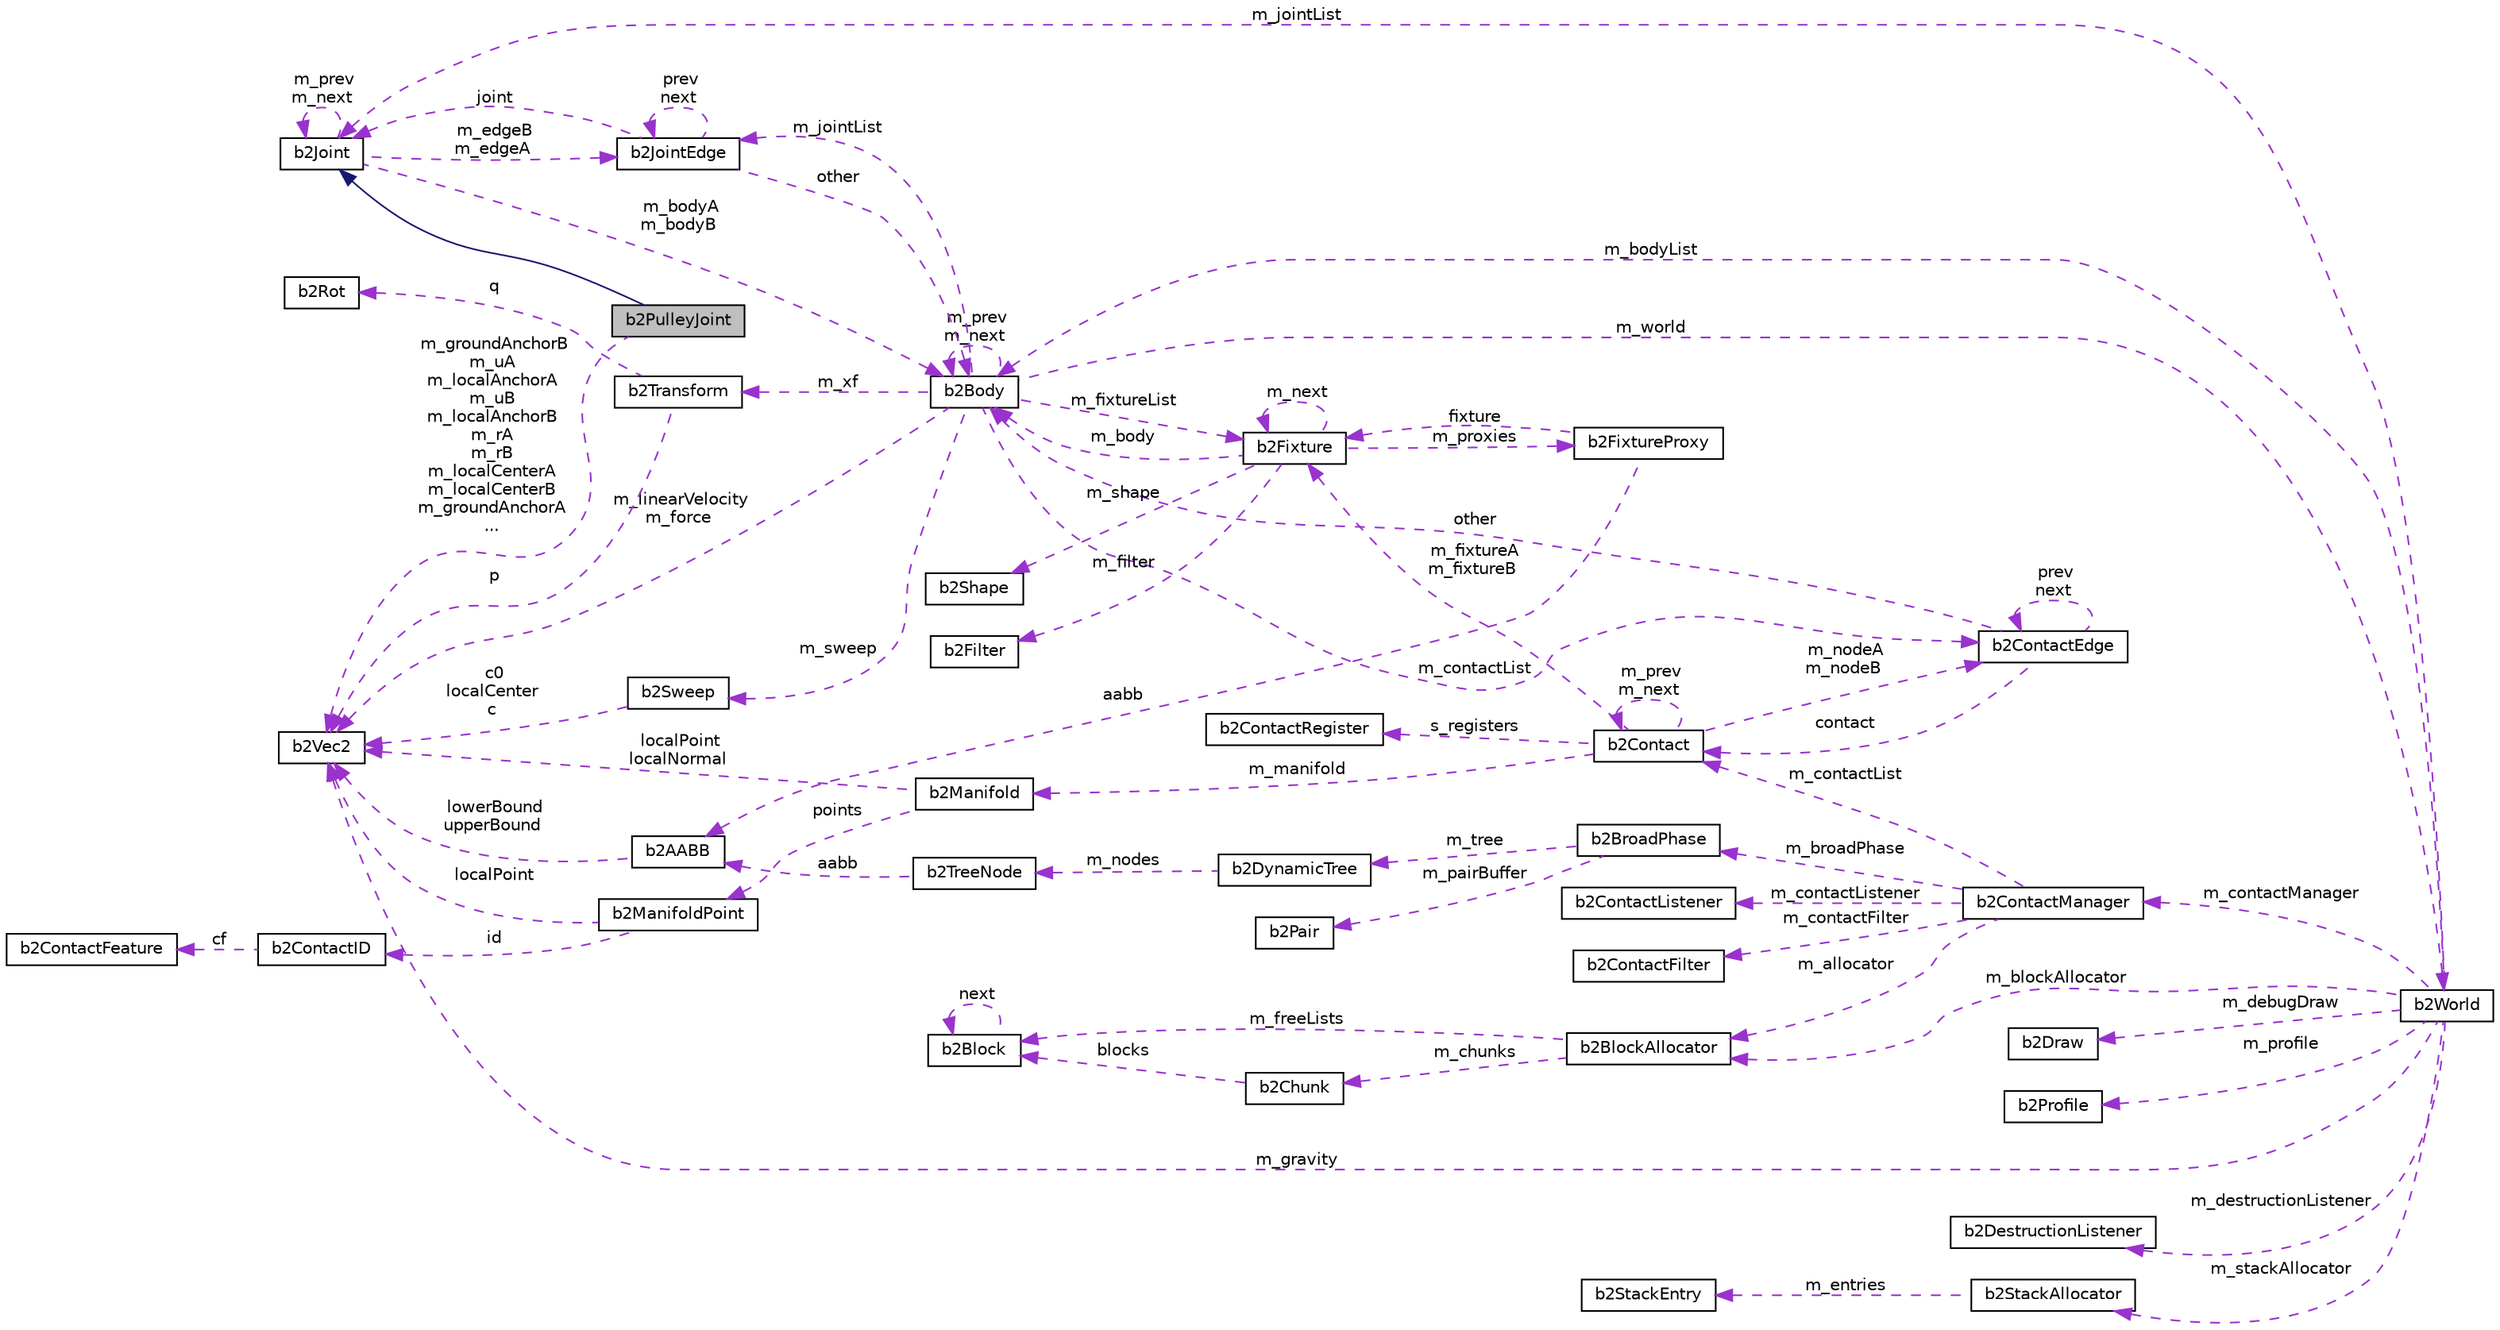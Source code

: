 digraph "b2PulleyJoint"
{
  edge [fontname="Helvetica",fontsize="10",labelfontname="Helvetica",labelfontsize="10"];
  node [fontname="Helvetica",fontsize="10",shape=record];
  rankdir="LR";
  Node2 [label="b2PulleyJoint",height=0.2,width=0.4,color="black", fillcolor="grey75", style="filled", fontcolor="black"];
  Node3 -> Node2 [dir="back",color="midnightblue",fontsize="10",style="solid",fontname="Helvetica"];
  Node3 [label="b2Joint",height=0.2,width=0.4,color="black", fillcolor="white", style="filled",URL="$classb2Joint.html"];
  Node4 -> Node3 [dir="back",color="darkorchid3",fontsize="10",style="dashed",label=" m_bodyA\nm_bodyB" ,fontname="Helvetica"];
  Node4 [label="b2Body",height=0.2,width=0.4,color="black", fillcolor="white", style="filled",URL="$classb2Body.html",tooltip="A rigid body. These are created via b2World::CreateBody. "];
  Node4 -> Node4 [dir="back",color="darkorchid3",fontsize="10",style="dashed",label=" m_prev\nm_next" ,fontname="Helvetica"];
  Node5 -> Node4 [dir="back",color="darkorchid3",fontsize="10",style="dashed",label=" m_jointList" ,fontname="Helvetica"];
  Node5 [label="b2JointEdge",height=0.2,width=0.4,color="black", fillcolor="white", style="filled",URL="$structb2JointEdge.html"];
  Node4 -> Node5 [dir="back",color="darkorchid3",fontsize="10",style="dashed",label=" other" ,fontname="Helvetica"];
  Node5 -> Node5 [dir="back",color="darkorchid3",fontsize="10",style="dashed",label=" prev\nnext" ,fontname="Helvetica"];
  Node3 -> Node5 [dir="back",color="darkorchid3",fontsize="10",style="dashed",label=" joint" ,fontname="Helvetica"];
  Node6 -> Node4 [dir="back",color="darkorchid3",fontsize="10",style="dashed",label=" m_linearVelocity\nm_force" ,fontname="Helvetica"];
  Node6 [label="b2Vec2",height=0.2,width=0.4,color="black", fillcolor="white", style="filled",URL="$structb2Vec2.html",tooltip="A 2D column vector. "];
  Node7 -> Node4 [dir="back",color="darkorchid3",fontsize="10",style="dashed",label=" m_sweep" ,fontname="Helvetica"];
  Node7 [label="b2Sweep",height=0.2,width=0.4,color="black", fillcolor="white", style="filled",URL="$structb2Sweep.html"];
  Node6 -> Node7 [dir="back",color="darkorchid3",fontsize="10",style="dashed",label=" c0\nlocalCenter\nc" ,fontname="Helvetica"];
  Node8 -> Node4 [dir="back",color="darkorchid3",fontsize="10",style="dashed",label=" m_xf" ,fontname="Helvetica"];
  Node8 [label="b2Transform",height=0.2,width=0.4,color="black", fillcolor="white", style="filled",URL="$structb2Transform.html"];
  Node6 -> Node8 [dir="back",color="darkorchid3",fontsize="10",style="dashed",label=" p" ,fontname="Helvetica"];
  Node9 -> Node8 [dir="back",color="darkorchid3",fontsize="10",style="dashed",label=" q" ,fontname="Helvetica"];
  Node9 [label="b2Rot",height=0.2,width=0.4,color="black", fillcolor="white", style="filled",URL="$structb2Rot.html",tooltip="Rotation. "];
  Node10 -> Node4 [dir="back",color="darkorchid3",fontsize="10",style="dashed",label=" m_contactList" ,fontname="Helvetica"];
  Node10 [label="b2ContactEdge",height=0.2,width=0.4,color="black", fillcolor="white", style="filled",URL="$structb2ContactEdge.html"];
  Node4 -> Node10 [dir="back",color="darkorchid3",fontsize="10",style="dashed",label=" other" ,fontname="Helvetica"];
  Node11 -> Node10 [dir="back",color="darkorchid3",fontsize="10",style="dashed",label=" contact" ,fontname="Helvetica"];
  Node11 [label="b2Contact",height=0.2,width=0.4,color="black", fillcolor="white", style="filled",URL="$classb2Contact.html"];
  Node12 -> Node11 [dir="back",color="darkorchid3",fontsize="10",style="dashed",label=" s_registers" ,fontname="Helvetica"];
  Node12 [label="b2ContactRegister",height=0.2,width=0.4,color="black", fillcolor="white", style="filled",URL="$structb2ContactRegister.html"];
  Node11 -> Node11 [dir="back",color="darkorchid3",fontsize="10",style="dashed",label=" m_prev\nm_next" ,fontname="Helvetica"];
  Node13 -> Node11 [dir="back",color="darkorchid3",fontsize="10",style="dashed",label=" m_manifold" ,fontname="Helvetica"];
  Node13 [label="b2Manifold",height=0.2,width=0.4,color="black", fillcolor="white", style="filled",URL="$structb2Manifold.html"];
  Node6 -> Node13 [dir="back",color="darkorchid3",fontsize="10",style="dashed",label=" localPoint\nlocalNormal" ,fontname="Helvetica"];
  Node14 -> Node13 [dir="back",color="darkorchid3",fontsize="10",style="dashed",label=" points" ,fontname="Helvetica"];
  Node14 [label="b2ManifoldPoint",height=0.2,width=0.4,color="black", fillcolor="white", style="filled",URL="$structb2ManifoldPoint.html"];
  Node6 -> Node14 [dir="back",color="darkorchid3",fontsize="10",style="dashed",label=" localPoint" ,fontname="Helvetica"];
  Node15 -> Node14 [dir="back",color="darkorchid3",fontsize="10",style="dashed",label=" id" ,fontname="Helvetica"];
  Node15 [label="b2ContactID",height=0.2,width=0.4,color="black", fillcolor="white", style="filled",URL="$unionb2ContactID.html",tooltip="Contact ids to facilitate warm starting. "];
  Node16 -> Node15 [dir="back",color="darkorchid3",fontsize="10",style="dashed",label=" cf" ,fontname="Helvetica"];
  Node16 [label="b2ContactFeature",height=0.2,width=0.4,color="black", fillcolor="white", style="filled",URL="$structb2ContactFeature.html"];
  Node17 -> Node11 [dir="back",color="darkorchid3",fontsize="10",style="dashed",label=" m_fixtureA\nm_fixtureB" ,fontname="Helvetica"];
  Node17 [label="b2Fixture",height=0.2,width=0.4,color="black", fillcolor="white", style="filled",URL="$classb2Fixture.html"];
  Node4 -> Node17 [dir="back",color="darkorchid3",fontsize="10",style="dashed",label=" m_body" ,fontname="Helvetica"];
  Node18 -> Node17 [dir="back",color="darkorchid3",fontsize="10",style="dashed",label=" m_proxies" ,fontname="Helvetica"];
  Node18 [label="b2FixtureProxy",height=0.2,width=0.4,color="black", fillcolor="white", style="filled",URL="$structb2FixtureProxy.html",tooltip="This proxy is used internally to connect fixtures to the broad-phase. "];
  Node19 -> Node18 [dir="back",color="darkorchid3",fontsize="10",style="dashed",label=" aabb" ,fontname="Helvetica"];
  Node19 [label="b2AABB",height=0.2,width=0.4,color="black", fillcolor="white", style="filled",URL="$structb2AABB.html",tooltip="An axis aligned bounding box. "];
  Node6 -> Node19 [dir="back",color="darkorchid3",fontsize="10",style="dashed",label=" lowerBound\nupperBound" ,fontname="Helvetica"];
  Node17 -> Node18 [dir="back",color="darkorchid3",fontsize="10",style="dashed",label=" fixture" ,fontname="Helvetica"];
  Node20 -> Node17 [dir="back",color="darkorchid3",fontsize="10",style="dashed",label=" m_shape" ,fontname="Helvetica"];
  Node20 [label="b2Shape",height=0.2,width=0.4,color="black", fillcolor="white", style="filled",URL="$classb2Shape.html"];
  Node21 -> Node17 [dir="back",color="darkorchid3",fontsize="10",style="dashed",label=" m_filter" ,fontname="Helvetica"];
  Node21 [label="b2Filter",height=0.2,width=0.4,color="black", fillcolor="white", style="filled",URL="$structb2Filter.html",tooltip="This holds contact filtering data. "];
  Node17 -> Node17 [dir="back",color="darkorchid3",fontsize="10",style="dashed",label=" m_next" ,fontname="Helvetica"];
  Node10 -> Node11 [dir="back",color="darkorchid3",fontsize="10",style="dashed",label=" m_nodeA\nm_nodeB" ,fontname="Helvetica"];
  Node10 -> Node10 [dir="back",color="darkorchid3",fontsize="10",style="dashed",label=" prev\nnext" ,fontname="Helvetica"];
  Node17 -> Node4 [dir="back",color="darkorchid3",fontsize="10",style="dashed",label=" m_fixtureList" ,fontname="Helvetica"];
  Node22 -> Node4 [dir="back",color="darkorchid3",fontsize="10",style="dashed",label=" m_world" ,fontname="Helvetica"];
  Node22 [label="b2World",height=0.2,width=0.4,color="black", fillcolor="white", style="filled",URL="$classb2World.html"];
  Node4 -> Node22 [dir="back",color="darkorchid3",fontsize="10",style="dashed",label=" m_bodyList" ,fontname="Helvetica"];
  Node23 -> Node22 [dir="back",color="darkorchid3",fontsize="10",style="dashed",label=" m_debugDraw" ,fontname="Helvetica"];
  Node23 [label="b2Draw",height=0.2,width=0.4,color="black", fillcolor="white", style="filled",URL="$classb2Draw.html"];
  Node6 -> Node22 [dir="back",color="darkorchid3",fontsize="10",style="dashed",label=" m_gravity" ,fontname="Helvetica"];
  Node24 -> Node22 [dir="back",color="darkorchid3",fontsize="10",style="dashed",label=" m_profile" ,fontname="Helvetica"];
  Node24 [label="b2Profile",height=0.2,width=0.4,color="black", fillcolor="white", style="filled",URL="$structb2Profile.html",tooltip="Profiling data. Times are in milliseconds. "];
  Node25 -> Node22 [dir="back",color="darkorchid3",fontsize="10",style="dashed",label=" m_blockAllocator" ,fontname="Helvetica"];
  Node25 [label="b2BlockAllocator",height=0.2,width=0.4,color="black", fillcolor="white", style="filled",URL="$classb2BlockAllocator.html"];
  Node26 -> Node25 [dir="back",color="darkorchid3",fontsize="10",style="dashed",label=" m_freeLists" ,fontname="Helvetica"];
  Node26 [label="b2Block",height=0.2,width=0.4,color="black", fillcolor="white", style="filled",URL="$structb2Block.html"];
  Node26 -> Node26 [dir="back",color="darkorchid3",fontsize="10",style="dashed",label=" next" ,fontname="Helvetica"];
  Node27 -> Node25 [dir="back",color="darkorchid3",fontsize="10",style="dashed",label=" m_chunks" ,fontname="Helvetica"];
  Node27 [label="b2Chunk",height=0.2,width=0.4,color="black", fillcolor="white", style="filled",URL="$structb2Chunk.html"];
  Node26 -> Node27 [dir="back",color="darkorchid3",fontsize="10",style="dashed",label=" blocks" ,fontname="Helvetica"];
  Node28 -> Node22 [dir="back",color="darkorchid3",fontsize="10",style="dashed",label=" m_destructionListener" ,fontname="Helvetica"];
  Node28 [label="b2DestructionListener",height=0.2,width=0.4,color="black", fillcolor="white", style="filled",URL="$classb2DestructionListener.html"];
  Node29 -> Node22 [dir="back",color="darkorchid3",fontsize="10",style="dashed",label=" m_contactManager" ,fontname="Helvetica"];
  Node29 [label="b2ContactManager",height=0.2,width=0.4,color="black", fillcolor="white", style="filled",URL="$classb2ContactManager.html"];
  Node25 -> Node29 [dir="back",color="darkorchid3",fontsize="10",style="dashed",label=" m_allocator" ,fontname="Helvetica"];
  Node11 -> Node29 [dir="back",color="darkorchid3",fontsize="10",style="dashed",label=" m_contactList" ,fontname="Helvetica"];
  Node30 -> Node29 [dir="back",color="darkorchid3",fontsize="10",style="dashed",label=" m_broadPhase" ,fontname="Helvetica"];
  Node30 [label="b2BroadPhase",height=0.2,width=0.4,color="black", fillcolor="white", style="filled",URL="$classb2BroadPhase.html"];
  Node31 -> Node30 [dir="back",color="darkorchid3",fontsize="10",style="dashed",label=" m_pairBuffer" ,fontname="Helvetica"];
  Node31 [label="b2Pair",height=0.2,width=0.4,color="black", fillcolor="white", style="filled",URL="$structb2Pair.html"];
  Node32 -> Node30 [dir="back",color="darkorchid3",fontsize="10",style="dashed",label=" m_tree" ,fontname="Helvetica"];
  Node32 [label="b2DynamicTree",height=0.2,width=0.4,color="black", fillcolor="white", style="filled",URL="$classb2DynamicTree.html"];
  Node33 -> Node32 [dir="back",color="darkorchid3",fontsize="10",style="dashed",label=" m_nodes" ,fontname="Helvetica"];
  Node33 [label="b2TreeNode",height=0.2,width=0.4,color="black", fillcolor="white", style="filled",URL="$structb2TreeNode.html",tooltip="A node in the dynamic tree. The client does not interact with this directly. "];
  Node19 -> Node33 [dir="back",color="darkorchid3",fontsize="10",style="dashed",label=" aabb" ,fontname="Helvetica"];
  Node34 -> Node29 [dir="back",color="darkorchid3",fontsize="10",style="dashed",label=" m_contactFilter" ,fontname="Helvetica"];
  Node34 [label="b2ContactFilter",height=0.2,width=0.4,color="black", fillcolor="white", style="filled",URL="$classb2ContactFilter.html"];
  Node35 -> Node29 [dir="back",color="darkorchid3",fontsize="10",style="dashed",label=" m_contactListener" ,fontname="Helvetica"];
  Node35 [label="b2ContactListener",height=0.2,width=0.4,color="black", fillcolor="white", style="filled",URL="$classb2ContactListener.html"];
  Node36 -> Node22 [dir="back",color="darkorchid3",fontsize="10",style="dashed",label=" m_stackAllocator" ,fontname="Helvetica"];
  Node36 [label="b2StackAllocator",height=0.2,width=0.4,color="black", fillcolor="white", style="filled",URL="$classb2StackAllocator.html"];
  Node37 -> Node36 [dir="back",color="darkorchid3",fontsize="10",style="dashed",label=" m_entries" ,fontname="Helvetica"];
  Node37 [label="b2StackEntry",height=0.2,width=0.4,color="black", fillcolor="white", style="filled",URL="$structb2StackEntry.html"];
  Node3 -> Node22 [dir="back",color="darkorchid3",fontsize="10",style="dashed",label=" m_jointList" ,fontname="Helvetica"];
  Node5 -> Node3 [dir="back",color="darkorchid3",fontsize="10",style="dashed",label=" m_edgeB\nm_edgeA" ,fontname="Helvetica"];
  Node3 -> Node3 [dir="back",color="darkorchid3",fontsize="10",style="dashed",label=" m_prev\nm_next" ,fontname="Helvetica"];
  Node6 -> Node2 [dir="back",color="darkorchid3",fontsize="10",style="dashed",label=" m_groundAnchorB\nm_uA\nm_localAnchorA\nm_uB\nm_localAnchorB\nm_rA\nm_rB\nm_localCenterA\nm_localCenterB\nm_groundAnchorA\n..." ,fontname="Helvetica"];
}
